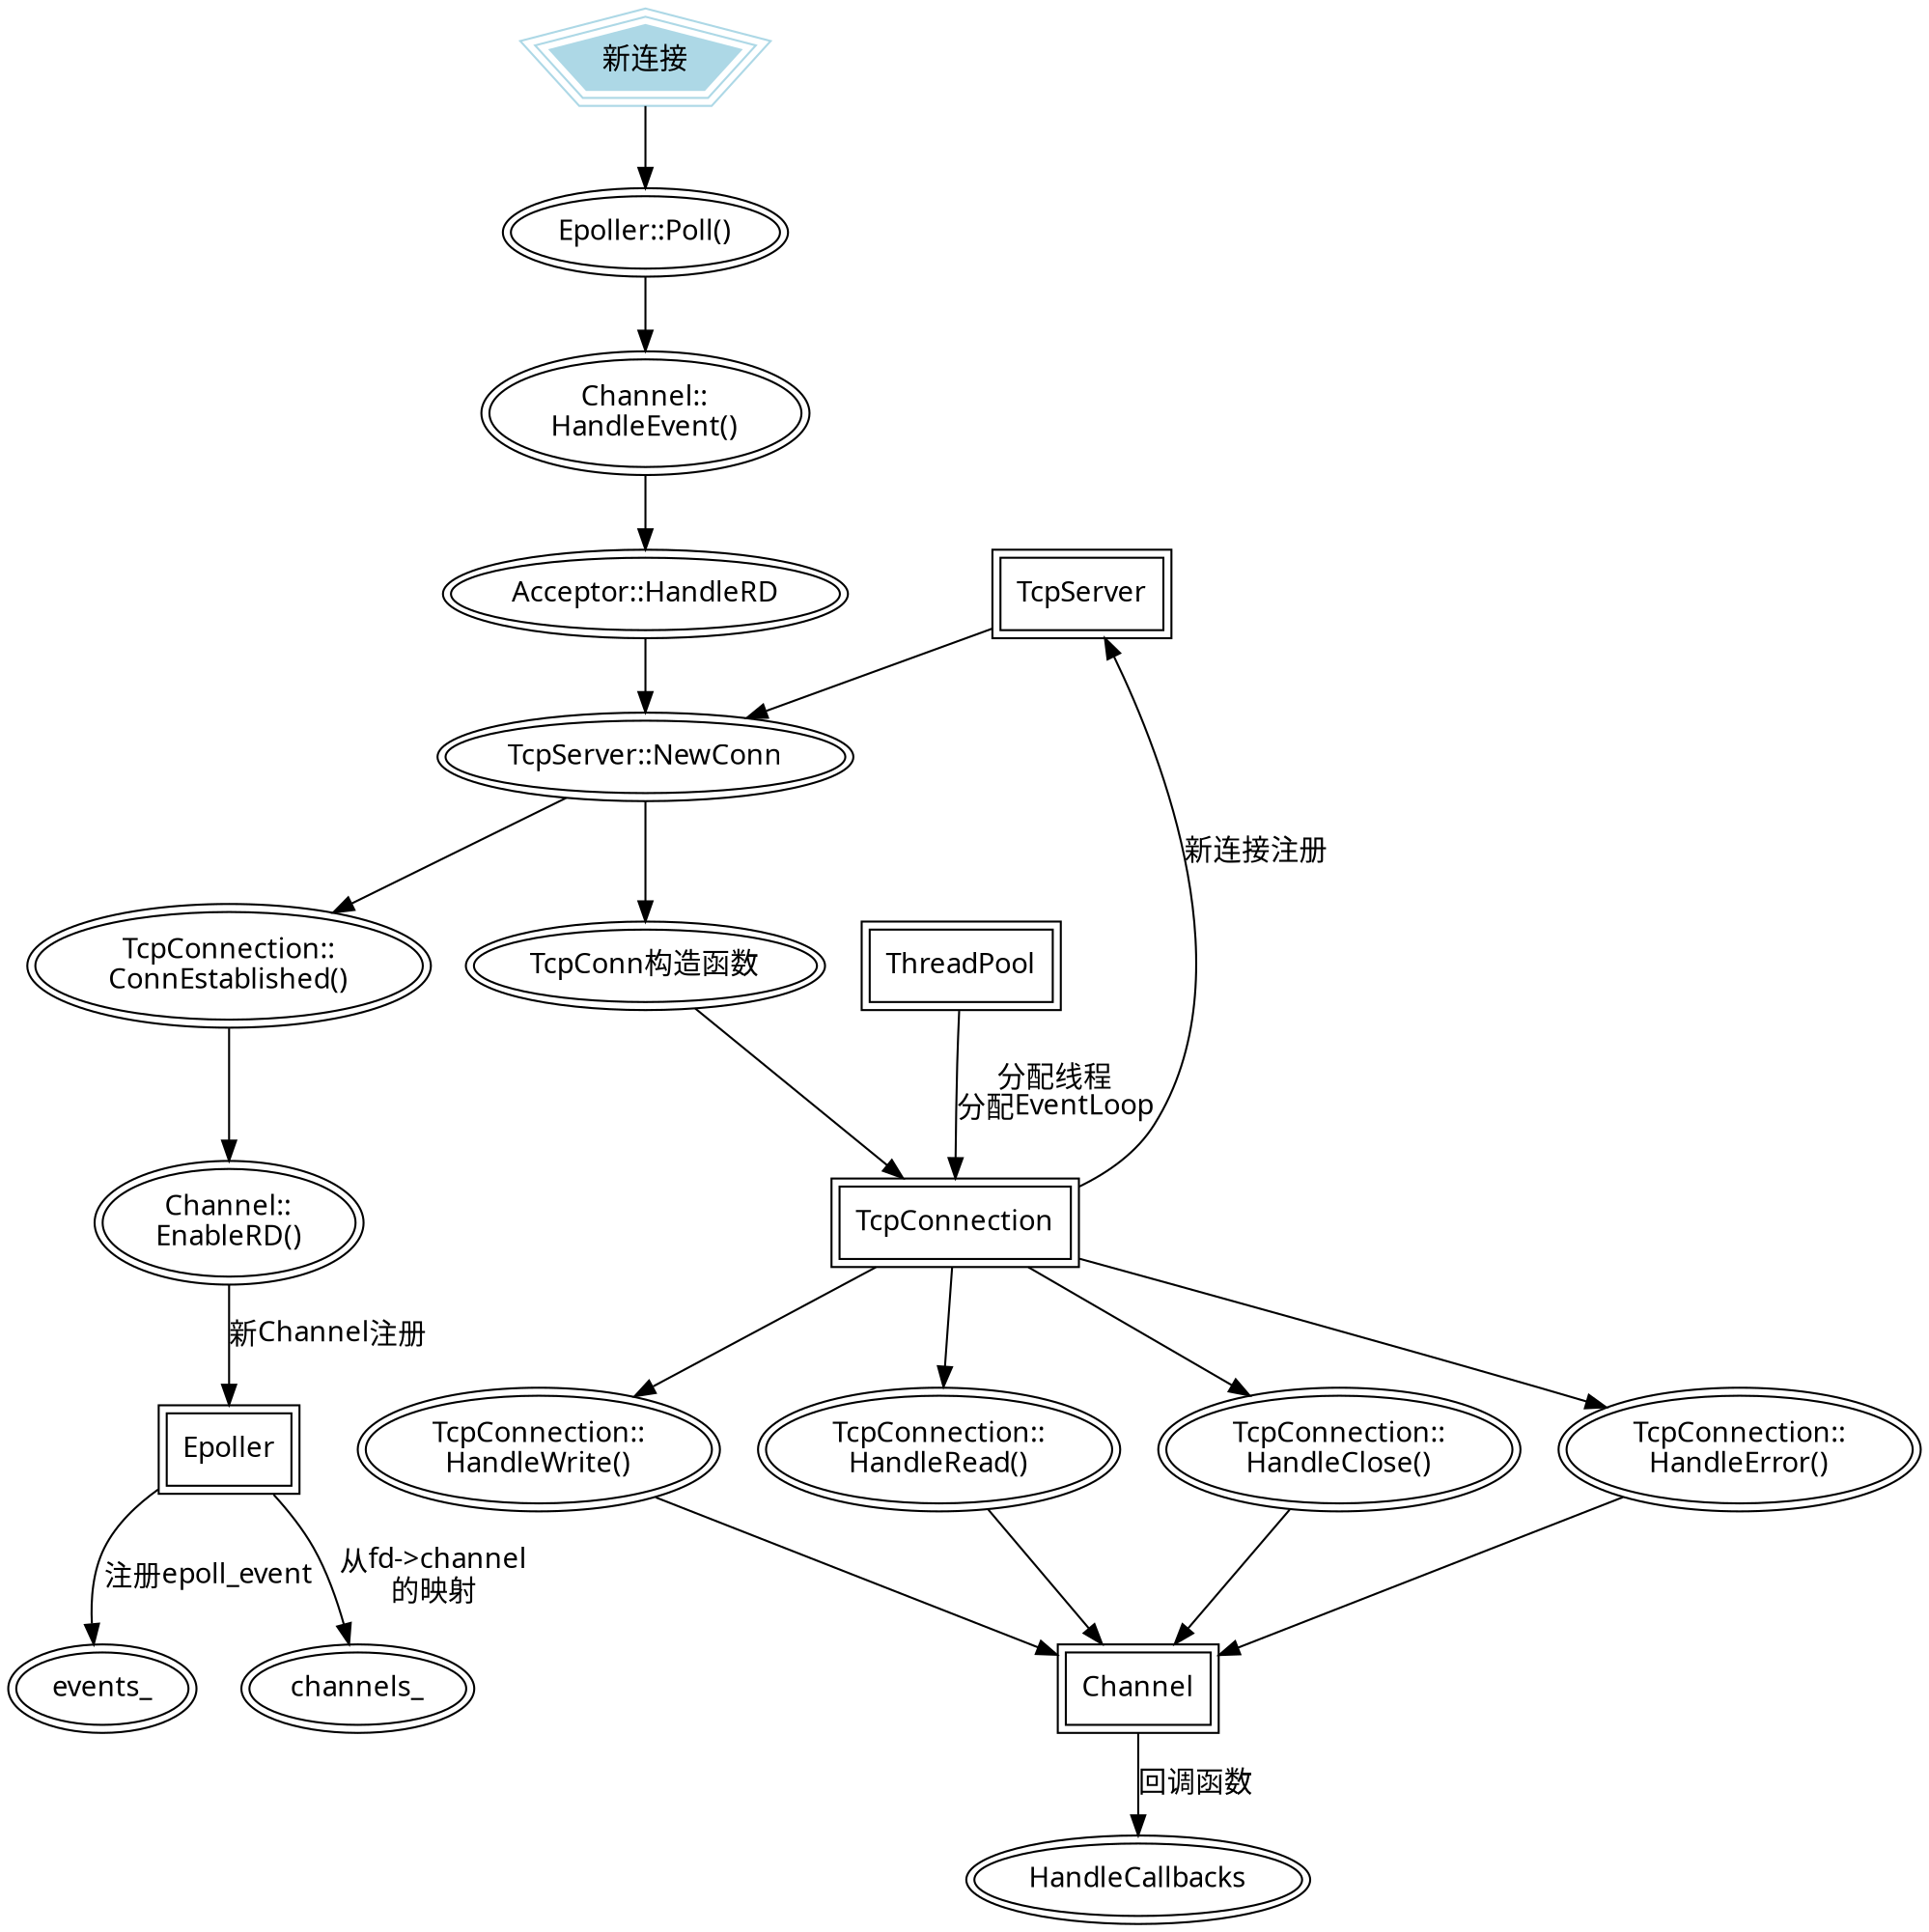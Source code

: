 digraph G {
	edge[fontname = "FangSong"];
	node[peripheries = 2, fontname = "FangSong"];
	size = "1000, 1000";

	/*--------------------------结点初始化--------------------------*/
	// 对象结点
	TcpServer[shape = box];
	ThreadPool[shape = box];
	TcpConnection[shape = box];
	Epoller[shape = box];
	Channel[shape = box];

	// 函数结点
	HandleEvent[label = "Channel::\nHandleEvent()"];
	HandleRead[label = "Acceptor::HandleRD"];
	NewConnection[label = "TcpServer::NewConn"];
	TcpConnectionCon[label = "TcpConn构造函数"];
	EnableReading[label = "Channel::\nEnableRD()"];
	Poll[label = "Epoller::Poll()"];
	ConnEst[label = "TcpConnection::\nConnEstablished()"];
	HandleReadConn[label = "TcpConnection::\nHandleRead()"];
	HandleCloseConn[label = "TcpConnection::\nHandleClose()"];
	HandleErrorConn[label = "TcpConnection::\nHandleError()"];
	HandleWriteConn[label = "TcpConnection::\nHandleWrite()"];


	// 其他结点
	New[label = "新连接", shape = polygon,sides = 5,peripheries = 3,color = lightblue,style = filled];


	/*--------------------------边的绘制----------------------------*/
	// 从属关系
	Epoller -> events_[label = "注册epoll_event"];
	Epoller -> channels_[label = "从fd->channel\n的映射"];

	// 新连接函数调用过程
	New -> Poll -> HandleEvent -> HandleRead -> NewConnection -> TcpConnectionCon -> TcpConnection;
	ThreadPool -> TcpConnection[label = "分配线程\n分配EventLoop"];

	// 新连接注册过程
	TcpConnection -> TcpServer[label = "新连接注册"];
	TcpServer -> NewConnection  -> ConnEst -> EnableReading;
	EnableReading -> Epoller[label = "新Channel注册"];

	// 回调函数传递
	TcpConnection -> {HandleReadConn, HandleCloseConn, HandleErrorConn, HandleWriteConn} -> Channel;
	Channel -> HandleCallbacks[label = "回调函数"];
}
